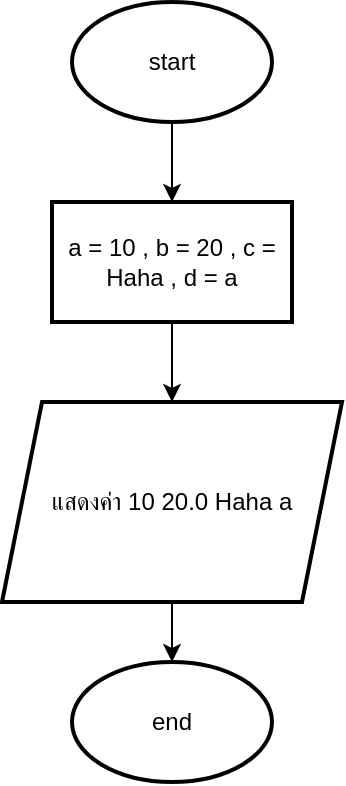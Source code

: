 <mxfile version="24.9.0">
  <diagram name="Page-1" id="nbgq9K44ETi6btvKQhUz">
    <mxGraphModel dx="965" dy="510" grid="1" gridSize="10" guides="1" tooltips="1" connect="1" arrows="1" fold="1" page="1" pageScale="1" pageWidth="850" pageHeight="1100" math="0" shadow="0">
      <root>
        <mxCell id="0" />
        <mxCell id="1" parent="0" />
        <mxCell id="V7aqpptvkbhlegluy3NL-3" value="" style="edgeStyle=orthogonalEdgeStyle;rounded=0;orthogonalLoop=1;jettySize=auto;html=1;" edge="1" parent="1" source="V7aqpptvkbhlegluy3NL-1" target="V7aqpptvkbhlegluy3NL-2">
          <mxGeometry relative="1" as="geometry" />
        </mxCell>
        <mxCell id="V7aqpptvkbhlegluy3NL-1" value="start" style="strokeWidth=2;html=1;shape=mxgraph.flowchart.start_1;whiteSpace=wrap;" vertex="1" parent="1">
          <mxGeometry x="375" y="110" width="100" height="60" as="geometry" />
        </mxCell>
        <mxCell id="V7aqpptvkbhlegluy3NL-5" value="" style="edgeStyle=orthogonalEdgeStyle;rounded=0;orthogonalLoop=1;jettySize=auto;html=1;" edge="1" parent="1" source="V7aqpptvkbhlegluy3NL-2" target="V7aqpptvkbhlegluy3NL-4">
          <mxGeometry relative="1" as="geometry" />
        </mxCell>
        <mxCell id="V7aqpptvkbhlegluy3NL-2" value="a = 10 , b = 20 , c = Haha , d = a" style="whiteSpace=wrap;html=1;strokeWidth=2;" vertex="1" parent="1">
          <mxGeometry x="365" y="210" width="120" height="60" as="geometry" />
        </mxCell>
        <mxCell id="V7aqpptvkbhlegluy3NL-7" value="" style="edgeStyle=orthogonalEdgeStyle;rounded=0;orthogonalLoop=1;jettySize=auto;html=1;" edge="1" parent="1" source="V7aqpptvkbhlegluy3NL-4" target="V7aqpptvkbhlegluy3NL-6">
          <mxGeometry relative="1" as="geometry" />
        </mxCell>
        <mxCell id="V7aqpptvkbhlegluy3NL-4" value="แสดงค่า&amp;nbsp;10 20.0 Haha a" style="shape=parallelogram;perimeter=parallelogramPerimeter;whiteSpace=wrap;html=1;fixedSize=1;strokeWidth=2;" vertex="1" parent="1">
          <mxGeometry x="340" y="310" width="170" height="100" as="geometry" />
        </mxCell>
        <mxCell id="V7aqpptvkbhlegluy3NL-6" value="end" style="strokeWidth=2;html=1;shape=mxgraph.flowchart.start_1;whiteSpace=wrap;" vertex="1" parent="1">
          <mxGeometry x="375" y="440" width="100" height="60" as="geometry" />
        </mxCell>
      </root>
    </mxGraphModel>
  </diagram>
</mxfile>
